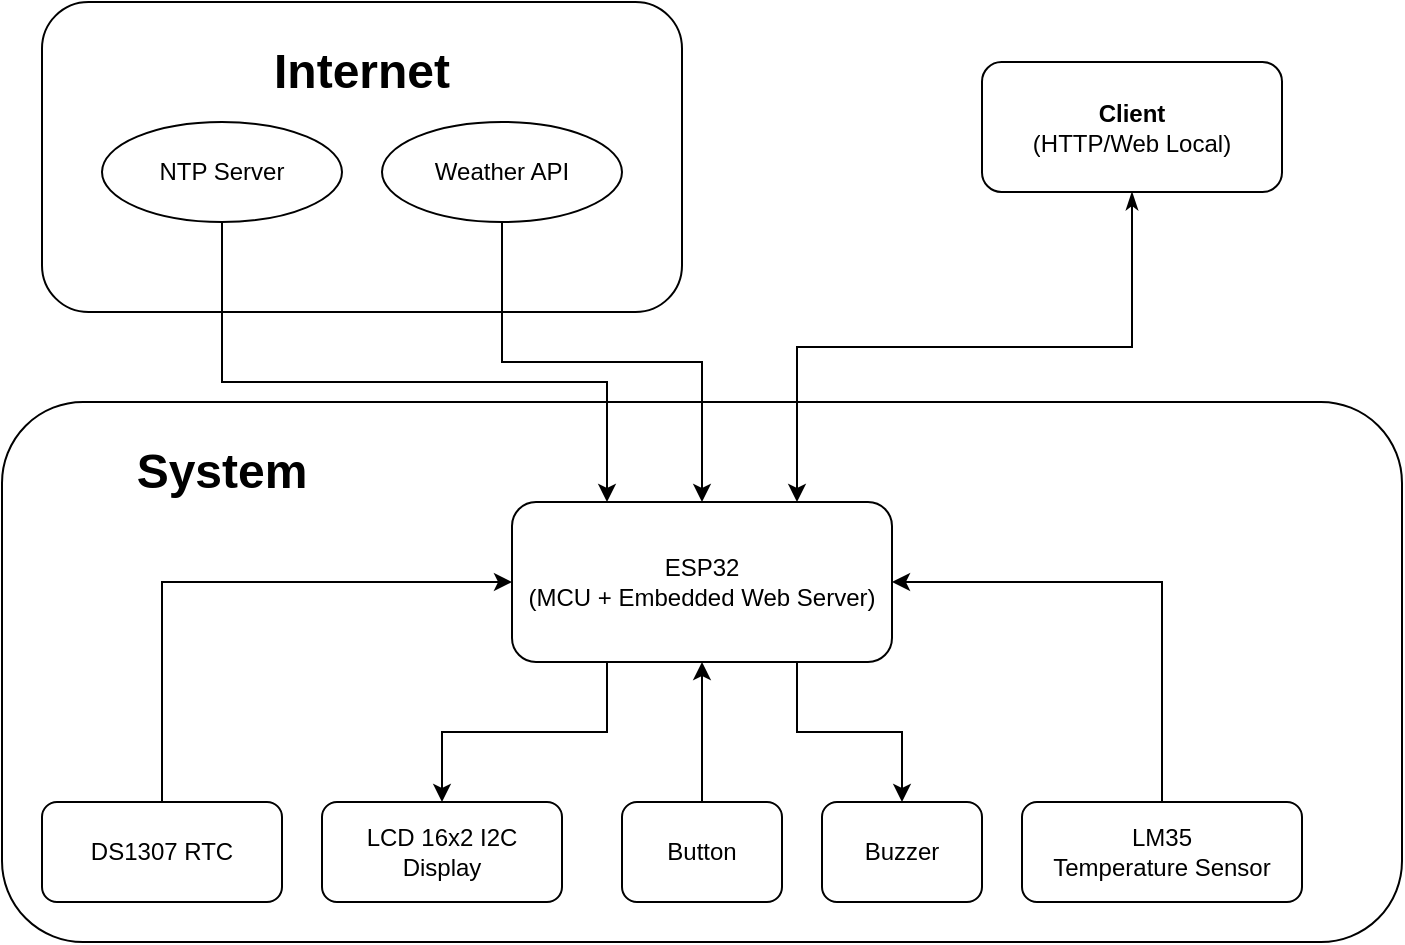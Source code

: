 <mxfile version="28.0.5">
  <diagram name="IoT Block Diagram" id="0">
    <mxGraphModel dx="1042" dy="1785" grid="1" gridSize="10" guides="1" tooltips="1" connect="1" arrows="1" fold="1" page="1" pageScale="1" pageWidth="827" pageHeight="1169" math="0" shadow="0">
      <root>
        <mxCell id="0" />
        <mxCell id="1" parent="0" />
        <mxCell id="JFZdBxIzQCJUveHTWrGP-12" value="" style="rounded=1;whiteSpace=wrap;html=1;" parent="1" vertex="1">
          <mxGeometry x="40" y="-200" width="320" height="155" as="geometry" />
        </mxCell>
        <mxCell id="JFZdBxIzQCJUveHTWrGP-7" value="" style="rounded=1;whiteSpace=wrap;html=1;fillColor=#FFFFFF;" parent="1" vertex="1">
          <mxGeometry x="20" width="700" height="270" as="geometry" />
        </mxCell>
        <mxCell id="JFZdBxIzQCJUveHTWrGP-4" style="edgeStyle=orthogonalEdgeStyle;rounded=0;orthogonalLoop=1;jettySize=auto;html=1;exitX=0.75;exitY=1;exitDx=0;exitDy=0;entryX=0.5;entryY=0;entryDx=0;entryDy=0;" parent="1" source="MCU" target="Buzzer" edge="1">
          <mxGeometry relative="1" as="geometry" />
        </mxCell>
        <mxCell id="JFZdBxIzQCJUveHTWrGP-6" style="edgeStyle=orthogonalEdgeStyle;rounded=0;orthogonalLoop=1;jettySize=auto;html=1;exitX=0.25;exitY=1;exitDx=0;exitDy=0;entryX=0.5;entryY=0;entryDx=0;entryDy=0;" parent="1" source="MCU" target="Display" edge="1">
          <mxGeometry relative="1" as="geometry" />
        </mxCell>
        <mxCell id="MCU" value="ESP32&lt;br&gt;(MCU + Embedded Web Server)" style="rounded=1;whiteSpace=wrap;html=1;" parent="1" vertex="1">
          <mxGeometry x="275" y="50" width="190" height="80" as="geometry" />
        </mxCell>
        <mxCell id="JFZdBxIzQCJUveHTWrGP-1" style="edgeStyle=orthogonalEdgeStyle;rounded=0;orthogonalLoop=1;jettySize=auto;html=1;exitX=0.5;exitY=0;exitDx=0;exitDy=0;entryX=0;entryY=0.5;entryDx=0;entryDy=0;" parent="1" source="RTC" target="MCU" edge="1">
          <mxGeometry relative="1" as="geometry" />
        </mxCell>
        <mxCell id="RTC" value="DS1307 RTC" style="rounded=1;whiteSpace=wrap;html=1;" parent="1" vertex="1">
          <mxGeometry x="40" y="200" width="120" height="50" as="geometry" />
        </mxCell>
        <mxCell id="JFZdBxIzQCJUveHTWrGP-2" style="edgeStyle=orthogonalEdgeStyle;rounded=0;orthogonalLoop=1;jettySize=auto;html=1;exitX=0.5;exitY=0;exitDx=0;exitDy=0;entryX=1;entryY=0.5;entryDx=0;entryDy=0;" parent="1" source="Temp" target="MCU" edge="1">
          <mxGeometry relative="1" as="geometry" />
        </mxCell>
        <mxCell id="Temp" value="LM35&lt;br&gt;Temperature Sensor" style="rounded=1;whiteSpace=wrap;html=1;" parent="1" vertex="1">
          <mxGeometry x="530" y="200" width="140" height="50" as="geometry" />
        </mxCell>
        <mxCell id="Display" value="LCD 16x2 I2C&lt;br&gt;Display" style="rounded=1;whiteSpace=wrap;html=1;" parent="1" vertex="1">
          <mxGeometry x="180" y="200" width="120" height="50" as="geometry" />
        </mxCell>
        <mxCell id="JFZdBxIzQCJUveHTWrGP-5" style="edgeStyle=orthogonalEdgeStyle;rounded=0;orthogonalLoop=1;jettySize=auto;html=1;exitX=0.5;exitY=0;exitDx=0;exitDy=0;entryX=0.5;entryY=1;entryDx=0;entryDy=0;" parent="1" source="Button" target="MCU" edge="1">
          <mxGeometry relative="1" as="geometry" />
        </mxCell>
        <mxCell id="Button" value="Button" style="rounded=1;whiteSpace=wrap;html=1;" parent="1" vertex="1">
          <mxGeometry x="330" y="200" width="80" height="50" as="geometry" />
        </mxCell>
        <mxCell id="Buzzer" value="Buzzer" style="rounded=1;whiteSpace=wrap;html=1;" parent="1" vertex="1">
          <mxGeometry x="430" y="200" width="80" height="50" as="geometry" />
        </mxCell>
        <mxCell id="UEzsnh451Z61A3DzALkh-19" style="edgeStyle=orthogonalEdgeStyle;rounded=0;orthogonalLoop=1;jettySize=auto;html=1;exitX=0.5;exitY=1;exitDx=0;exitDy=0;entryX=0.25;entryY=0;entryDx=0;entryDy=0;" parent="1" source="NTP" target="MCU" edge="1">
          <mxGeometry relative="1" as="geometry">
            <Array as="points">
              <mxPoint x="130" y="-10" />
              <mxPoint x="323" y="-10" />
            </Array>
          </mxGeometry>
        </mxCell>
        <mxCell id="NTP" value="NTP Server" style="ellipse;whiteSpace=wrap;html=1;" parent="1" vertex="1">
          <mxGeometry x="70" y="-140" width="120" height="50" as="geometry" />
        </mxCell>
        <mxCell id="UEzsnh451Z61A3DzALkh-18" style="edgeStyle=orthogonalEdgeStyle;rounded=0;orthogonalLoop=1;jettySize=auto;html=1;exitX=0.5;exitY=1;exitDx=0;exitDy=0;entryX=0.5;entryY=0;entryDx=0;entryDy=0;" parent="1" source="Weather" target="MCU" edge="1">
          <mxGeometry relative="1" as="geometry" />
        </mxCell>
        <mxCell id="Weather" value="Weather API" style="ellipse;whiteSpace=wrap;html=1;" parent="1" vertex="1">
          <mxGeometry x="210" y="-140" width="120" height="50" as="geometry" />
        </mxCell>
        <mxCell id="JFZdBxIzQCJUveHTWrGP-13" value="&lt;font style=&quot;font-size: 24px;&quot;&gt;Internet&lt;/font&gt;" style="text;html=1;align=center;verticalAlign=middle;whiteSpace=wrap;rounded=0;fontStyle=1" parent="1" vertex="1">
          <mxGeometry x="170" y="-180" width="60" height="30" as="geometry" />
        </mxCell>
        <mxCell id="JFZdBxIzQCJUveHTWrGP-14" value="&lt;font style=&quot;font-size: 24px;&quot;&gt;System&lt;/font&gt;" style="text;html=1;align=center;verticalAlign=middle;whiteSpace=wrap;rounded=0;fontStyle=1" parent="1" vertex="1">
          <mxGeometry x="100" y="20" width="60" height="30" as="geometry" />
        </mxCell>
        <mxCell id="wYDcJgkJySV3DUHnjS-v-3" style="edgeStyle=orthogonalEdgeStyle;rounded=0;orthogonalLoop=1;jettySize=auto;html=1;exitX=0.5;exitY=1;exitDx=0;exitDy=0;entryX=0.75;entryY=0;entryDx=0;entryDy=0;startArrow=classicThin;startFill=1;" edge="1" parent="1" source="UEzsnh451Z61A3DzALkh-9" target="MCU">
          <mxGeometry relative="1" as="geometry" />
        </mxCell>
        <mxCell id="UEzsnh451Z61A3DzALkh-9" value="&lt;font style=&quot;font-size: 12px;&quot;&gt;&lt;b style=&quot;&quot;&gt;Client&lt;br&gt;&lt;/b&gt;(&lt;span style=&quot;text-wrap-mode: nowrap; background-color: rgb(255, 255, 255);&quot;&gt;HTTP/Web Local&lt;/span&gt;)&lt;/font&gt;" style="rounded=1;whiteSpace=wrap;html=1;" parent="1" vertex="1">
          <mxGeometry x="510" y="-170" width="150" height="65" as="geometry" />
        </mxCell>
      </root>
    </mxGraphModel>
  </diagram>
</mxfile>
